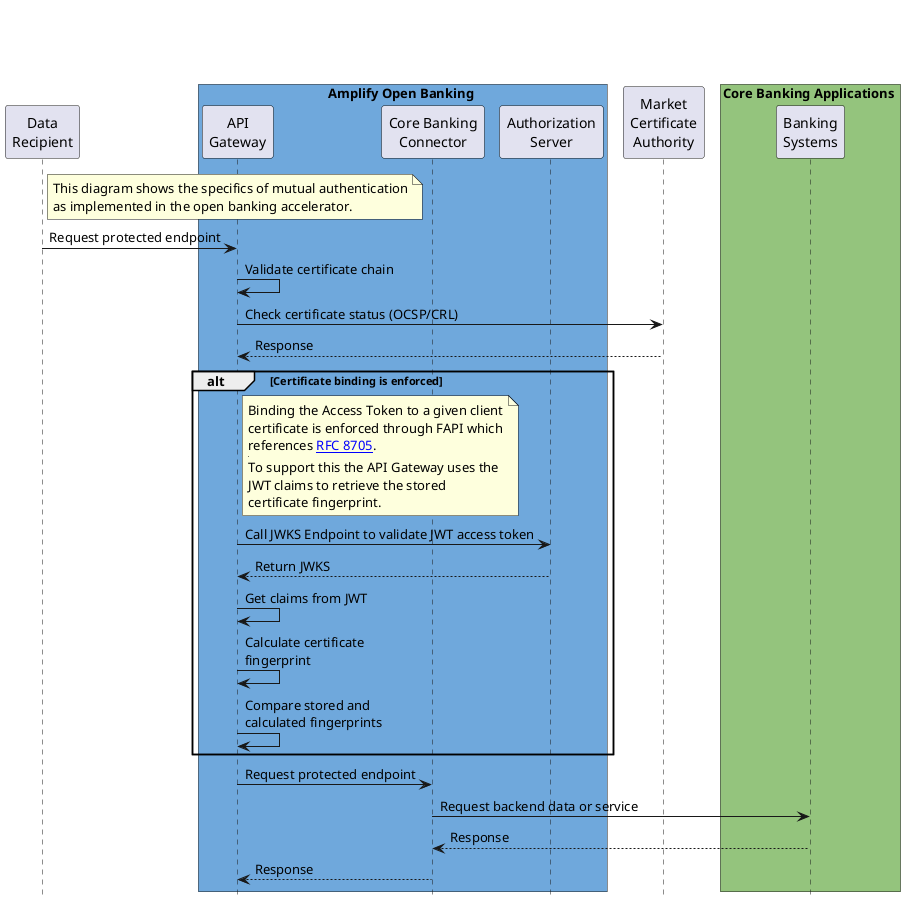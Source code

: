 @startuml Mutual_Authentication_Sequence

title \n\n

participant "Data\nRecipient" as DR

box Amplify Open Banking #6FA8DC
participant "API\nGateway" as API_GATEWAY
participant "Core Banking\nConnector" as CBC
participant "Authorization\nServer" as IAM
end box

participant "Market\nCertificate\nAuthority" as CA
' participant "JSON Web\nKey Set" as OBD_JWKS

box Core Banking Applications #94c47d
participant "Banking\nSystems" as ASPSP_API
end box

hide footbox
'skinparam defaultFontName Roboto
skinparam BoxPadding 10

note right of DR
This diagram shows the specifics of mutual authentication
as implemented in the open banking accelerator.
end note

DR -> API_GATEWAY: Request protected endpoint
API_GATEWAY -> API_GATEWAY: Validate certificate chain
API_GATEWAY -> CA: Check certificate status (OCSP/CRL)
API_GATEWAY <-- CA: Response

alt Certificate binding is enforced

note right of API_GATEWAY
Binding the Access Token to a given client
certificate is enforced through FAPI which
references [[https://datatracker.ietf.org/doc/html/rfc8705 RFC 8705]].
|||
To support this the API Gateway uses the
JWT claims to retrieve the stored 
certificate fingerprint.
end note

API_GATEWAY -> IAM: Call JWKS Endpoint to validate JWT access token
API_GATEWAY <-- IAM: Return JWKS
API_GATEWAY -> API_GATEWAY: Get claims from JWT
API_GATEWAY -> API_GATEWAY: Calculate certificate\nfingerprint
API_GATEWAY -> API_GATEWAY: Compare stored and\ncalculated fingerprints
end alt

API_GATEWAY -> CBC: Request protected endpoint
CBC -> ASPSP_API: Request backend data or service
CBC <-- ASPSP_API: Response
API_GATEWAY <-- CBC: Response

@enduml